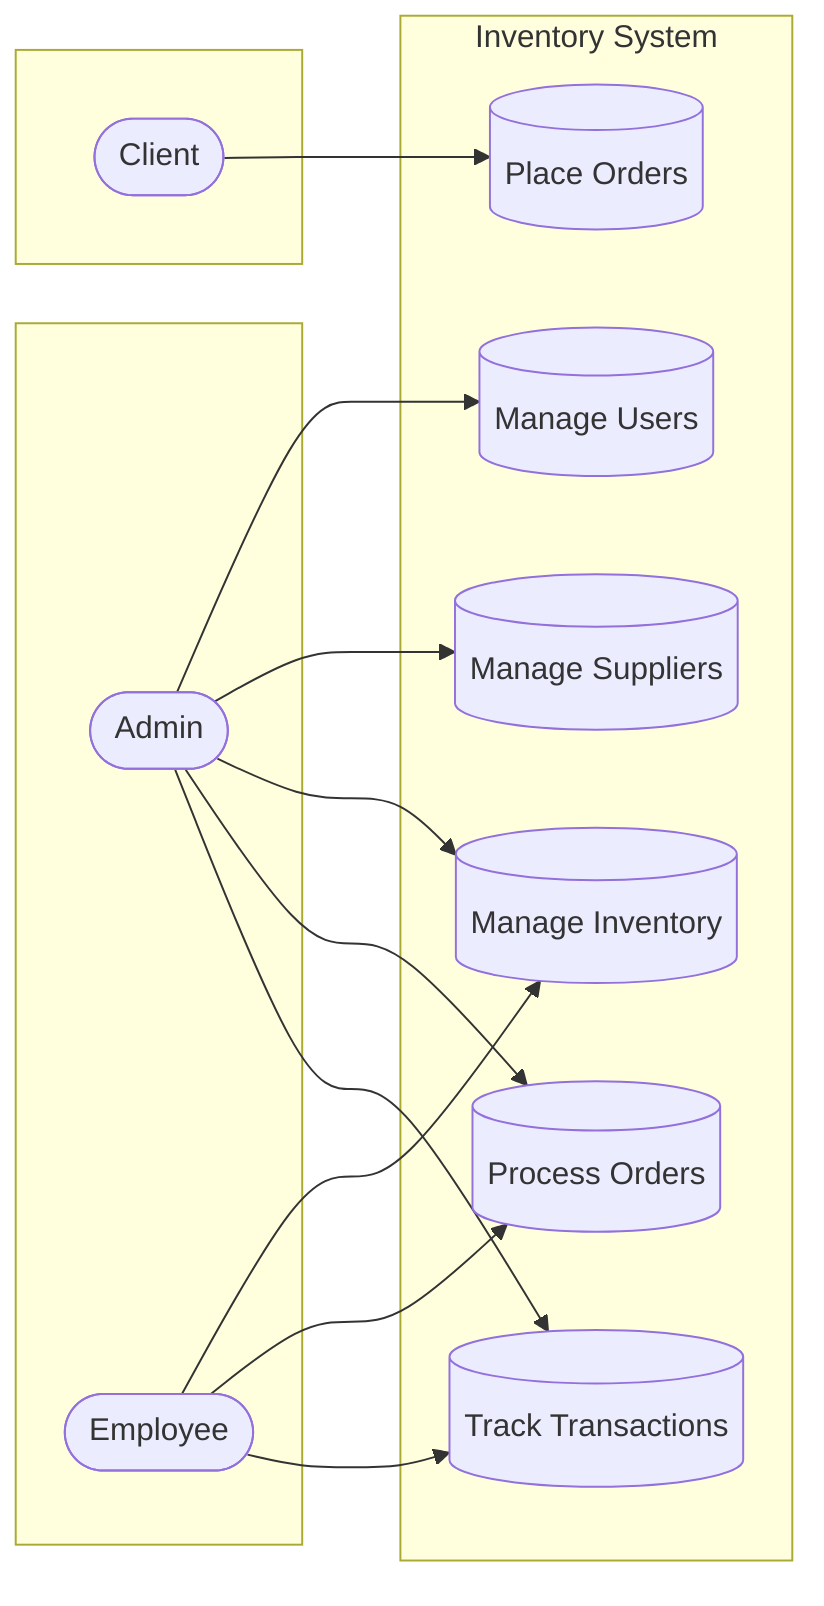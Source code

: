 flowchart LR
    %% Actors on the left
    subgraph LeftActors[ ]
        direction TB
        Admin([Admin]):::actor
        Employee([Employee]):::actor
    end

    %% System Boundary
    subgraph Database [Inventory System]
        direction TB
        U[(Manage Users)]
        S[(Manage Suppliers)]
        I[(Manage Inventory)]
        O[(Place Orders)]
        P[(Process Orders)]
        T[(Track Transactions)]
    end

    %% Actor on the right
    subgraph RightActors[ ]
        direction TB
        Client([Client]):::actor
    end

    %% Relationships
    Admin --> U
    Admin --> S
    Admin --> I
    Admin --> P
    Admin --> T

    Employee --> I
    Employee --> P
    Employee --> T

    Client --> O
